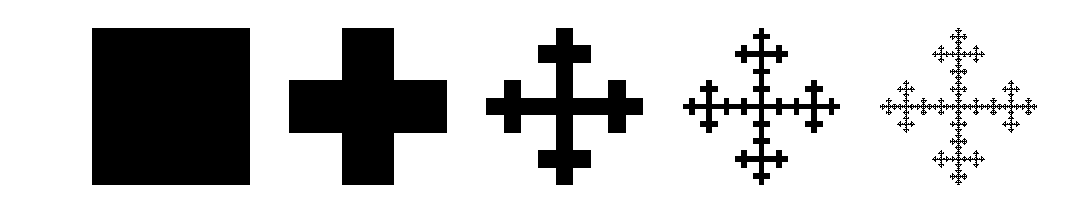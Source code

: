
% Les similitudes : shift=translation, scale = homothÃÂ©tie, rotate = angle (en degrÃÂ©)
\newcommand\simone{\begin{scope}[shift={(0,0)}, scale=.333]}
\newcommand\simtwo{\begin{scope}[ shift={(0.666,0)}, scale=0.333]}
\newcommand\simthree{\begin{scope}[shift={(0,0.666)}, scale=.333]}
\newcommand\simfour{\begin{scope}[shift={(-0.666,0)}, scale=.333]}
\newcommand\simfive{\begin{scope}[shift={(0,-0.666)}, scale=.333]}
% La figure initiale
\newcommand\initfigure{\fill  (-1,-1) rectangle (1,1);}
%\newcommand\initfigure{\fill (0.5,0.433) circle (1.3cm);}
%\newcommand\initfigure{\fill (0,0)--++(0,1)--++(1,0)--++(0,-1)--cycle;}
%\newcommand\initfigure{\fill (0,0)--++(0,0.5)--++(0.5,0)--++(0,-0.5)--cycle;}

% Le programme rÃÂ©cursif
\newcommand{\ifs}[2]{% #1 the counter, #2 the instructions
                          \ifnum #1 < 0% stop now
                          #2%
                          %\relax% Relax, max, on ne fait rien, c'est terminÃÂÃÂÃÂÃÂÃÂÃÂÃÂÃÂ©.
                          \else%
                          \count255=#1%
                          \advance\count255 by -1%
                          \simone
                             \ifs{\number\count255}{#2};                          
                          \end{scope};

                          \simtwo
                             \ifs{\number\count255}{#2};                          
                          \end{scope};

                          \simthree
                             \ifs{\number\count255}{#2};                          
                          \end{scope};

                          \simfour
                             \ifs{\number\count255}{#2};                          
                          \end{scope};

                          \simfive
                             \ifs{\number\count255}{#2};                          
                          \end{scope};

                          \fi%
}

\begin{tikzpicture}[scale=1]
  \ifs{-1}{\initfigure};


\begin{scope}[xshift=2.5cm]
  \ifs{0}{\initfigure};
\end{scope}


 
\begin{scope}[xshift=5cm]
  \ifs{1}{\initfigure};
\end{scope}

\begin{scope}[xshift=7.5cm]
  \ifs{2}{\initfigure};
\end{scope}

\begin{scope}[scale = 1,xshift=10cm]
  \ifs{4}{\initfigure};
\end{scope}

\end{tikzpicture}